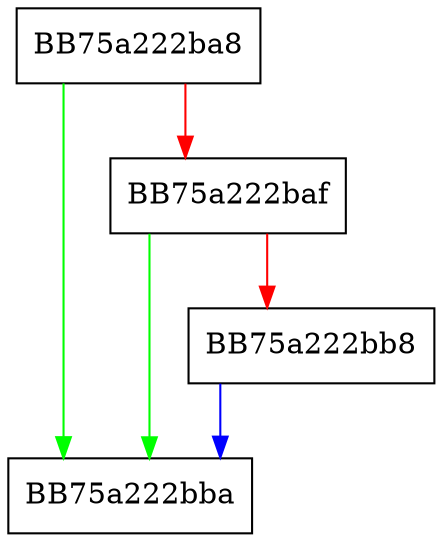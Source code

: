 digraph isIPv4MappedAddress {
  node [shape="box"];
  graph [splines=ortho];
  BB75a222ba8 -> BB75a222bba [color="green"];
  BB75a222ba8 -> BB75a222baf [color="red"];
  BB75a222baf -> BB75a222bba [color="green"];
  BB75a222baf -> BB75a222bb8 [color="red"];
  BB75a222bb8 -> BB75a222bba [color="blue"];
}